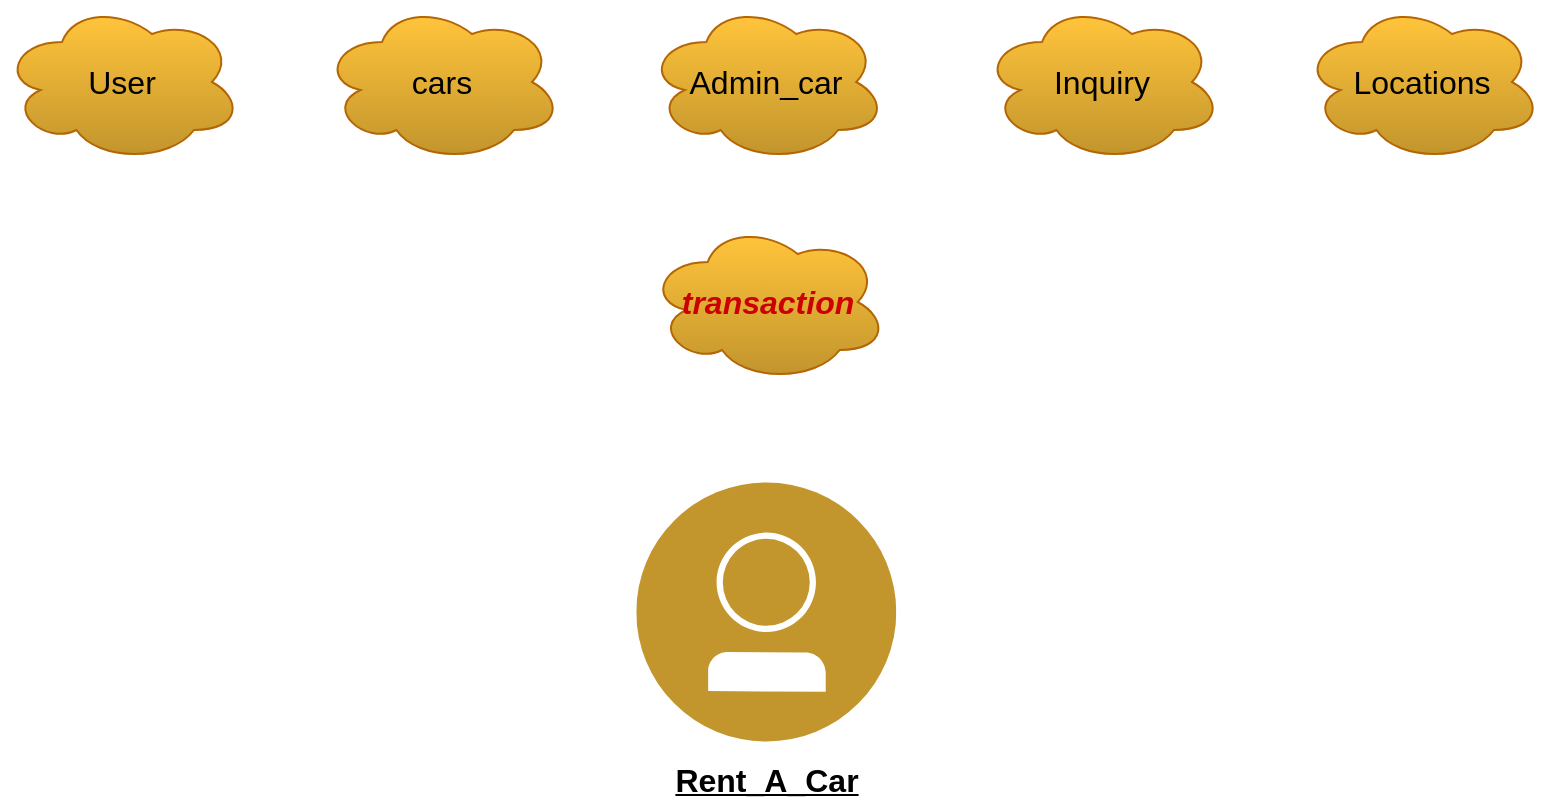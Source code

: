 <mxfile version="12.4.3" type="device" pages="1"><diagram id="MUJWmyWNM5xOLBa6-m-V" name="Page-1"><mxGraphModel dx="854" dy="468" grid="1" gridSize="10" guides="1" tooltips="1" connect="1" arrows="1" fold="1" page="1" pageScale="1" pageWidth="827" pageHeight="1169" math="0" shadow="0"><root><mxCell id="0"/><mxCell id="1" parent="0"/><mxCell id="knOlxMA8Emm4-wEygmQn-1" value="&lt;font color=&quot;#000000&quot; size=&quot;1&quot;&gt;&lt;b&gt;&lt;u style=&quot;font-size: 16px&quot;&gt;Rent_A_Car&lt;/u&gt;&lt;/b&gt;&lt;/font&gt;" style="aspect=fixed;perimeter=ellipsePerimeter;html=1;align=center;shadow=0;dashed=0;fontColor=#4277BB;labelBackgroundColor=#ffffff;fontSize=12;spacingTop=3;image;image=img/lib/ibm/users/user.svg;" parent="1" vertex="1"><mxGeometry x="347.14" y="400" width="130" height="130" as="geometry"/></mxCell><mxCell id="knOlxMA8Emm4-wEygmQn-2" value="&lt;font style=&quot;font-size: 16px&quot;&gt;User&lt;/font&gt;" style="ellipse;shape=cloud;whiteSpace=wrap;html=1;fillColor=#C2952D;strokeColor=#b46504;gradientColor=#FFC43B;gradientDirection=north;" parent="1" vertex="1"><mxGeometry x="30" y="160" width="120" height="80" as="geometry"/></mxCell><mxCell id="knOlxMA8Emm4-wEygmQn-4" value="&lt;font style=&quot;font-size: 16px&quot;&gt;Inquiry&lt;/font&gt;" style="ellipse;shape=cloud;whiteSpace=wrap;html=1;fillColor=#C2952D;strokeColor=#b46504;gradientColor=#FFC43B;gradientDirection=north;" parent="1" vertex="1"><mxGeometry x="520" y="160" width="120" height="80" as="geometry"/></mxCell><mxCell id="knOlxMA8Emm4-wEygmQn-5" value="&lt;font style=&quot;font-size: 16px&quot;&gt;cars&lt;/font&gt;" style="ellipse;shape=cloud;whiteSpace=wrap;html=1;fillColor=#C2952D;strokeColor=#b46504;gradientColor=#FFC43B;gradientDirection=north;" parent="1" vertex="1"><mxGeometry x="190" y="160" width="120" height="80" as="geometry"/></mxCell><mxCell id="knOlxMA8Emm4-wEygmQn-9" value="&lt;font style=&quot;font-size: 16px&quot;&gt;Admin_car&lt;/font&gt;" style="ellipse;shape=cloud;whiteSpace=wrap;html=1;fillColor=#C2952D;strokeColor=#b46504;gradientColor=#FFC43B;gradientDirection=north;" parent="1" vertex="1"><mxGeometry x="352.14" y="160" width="120" height="80" as="geometry"/></mxCell><mxCell id="knOlxMA8Emm4-wEygmQn-10" value="&lt;font style=&quot;font-size: 16px&quot;&gt;Locations&lt;br&gt;&lt;/font&gt;" style="ellipse;shape=cloud;whiteSpace=wrap;html=1;fillColor=#C2952D;strokeColor=#b46504;gradientColor=#FFC43B;gradientDirection=north;" parent="1" vertex="1"><mxGeometry x="680" y="160" width="120" height="80" as="geometry"/></mxCell><mxCell id="knOlxMA8Emm4-wEygmQn-11" value="&lt;font style=&quot;font-size: 16px&quot;&gt;&lt;b&gt;&lt;i&gt;&lt;font color=&quot;#cc0000&quot;&gt;transaction&lt;/font&gt;&lt;/i&gt;&lt;/b&gt;&lt;br&gt;&lt;/font&gt;" style="ellipse;shape=cloud;whiteSpace=wrap;html=1;fillColor=#C2952D;strokeColor=#b46504;gradientColor=#FFC43B;gradientDirection=north;" parent="1" vertex="1"><mxGeometry x="352.86" y="270" width="120" height="80" as="geometry"/></mxCell></root></mxGraphModel></diagram></mxfile>